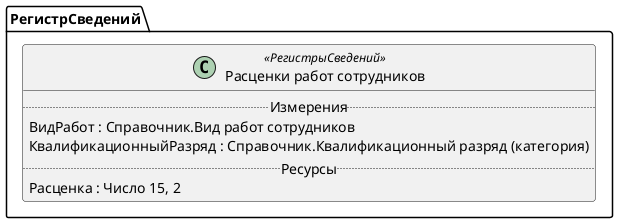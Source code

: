 ﻿@startuml РасценкиРаботСотрудников
'!include templates.wsd
'..\include templates.wsd
class РегистрСведений.РасценкиРаботСотрудников as "Расценки работ сотрудников" <<РегистрыСведений>>
{
..Измерения..
ВидРабот : Справочник.Вид работ сотрудников
КвалификационныйРазряд : Справочник.Квалификационный разряд (категория)
..Ресурсы..
Расценка : Число 15, 2
}
@enduml
